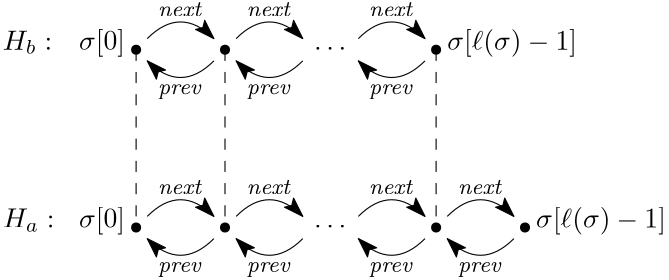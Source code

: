 <?xml version="1.0"?>
<!DOCTYPE ipe SYSTEM "ipe.dtd">
<ipe version="70212" creator="Ipe 7.2.12">
<info created="D:20200120132611" modified="D:20200120143100"/>
<ipestyle name="basic">
<symbol name="arrow/arc(spx)">
<path stroke="sym-stroke" fill="sym-stroke" pen="sym-pen">
0 0 m
-1 0.333 l
-1 -0.333 l
h
</path>
</symbol>
<symbol name="arrow/farc(spx)">
<path stroke="sym-stroke" fill="white" pen="sym-pen">
0 0 m
-1 0.333 l
-1 -0.333 l
h
</path>
</symbol>
<symbol name="arrow/ptarc(spx)">
<path stroke="sym-stroke" fill="sym-stroke" pen="sym-pen">
0 0 m
-1 0.333 l
-0.8 0 l
-1 -0.333 l
h
</path>
</symbol>
<symbol name="arrow/fptarc(spx)">
<path stroke="sym-stroke" fill="white" pen="sym-pen">
0 0 m
-1 0.333 l
-0.8 0 l
-1 -0.333 l
h
</path>
</symbol>
<symbol name="mark/circle(sx)" transformations="translations">
<path fill="sym-stroke">
0.6 0 0 0.6 0 0 e
0.4 0 0 0.4 0 0 e
</path>
</symbol>
<symbol name="mark/disk(sx)" transformations="translations">
<path fill="sym-stroke">
0.6 0 0 0.6 0 0 e
</path>
</symbol>
<symbol name="mark/fdisk(sfx)" transformations="translations">
<group>
<path fill="sym-fill">
0.5 0 0 0.5 0 0 e
</path>
<path fill="sym-stroke" fillrule="eofill">
0.6 0 0 0.6 0 0 e
0.4 0 0 0.4 0 0 e
</path>
</group>
</symbol>
<symbol name="mark/box(sx)" transformations="translations">
<path fill="sym-stroke" fillrule="eofill">
-0.6 -0.6 m
0.6 -0.6 l
0.6 0.6 l
-0.6 0.6 l
h
-0.4 -0.4 m
0.4 -0.4 l
0.4 0.4 l
-0.4 0.4 l
h
</path>
</symbol>
<symbol name="mark/square(sx)" transformations="translations">
<path fill="sym-stroke">
-0.6 -0.6 m
0.6 -0.6 l
0.6 0.6 l
-0.6 0.6 l
h
</path>
</symbol>
<symbol name="mark/fsquare(sfx)" transformations="translations">
<group>
<path fill="sym-fill">
-0.5 -0.5 m
0.5 -0.5 l
0.5 0.5 l
-0.5 0.5 l
h
</path>
<path fill="sym-stroke" fillrule="eofill">
-0.6 -0.6 m
0.6 -0.6 l
0.6 0.6 l
-0.6 0.6 l
h
-0.4 -0.4 m
0.4 -0.4 l
0.4 0.4 l
-0.4 0.4 l
h
</path>
</group>
</symbol>
<symbol name="mark/cross(sx)" transformations="translations">
<group>
<path fill="sym-stroke">
-0.43 -0.57 m
0.57 0.43 l
0.43 0.57 l
-0.57 -0.43 l
h
</path>
<path fill="sym-stroke">
-0.43 0.57 m
0.57 -0.43 l
0.43 -0.57 l
-0.57 0.43 l
h
</path>
</group>
</symbol>
<symbol name="arrow/fnormal(spx)">
<path stroke="sym-stroke" fill="white" pen="sym-pen">
0 0 m
-1 0.333 l
-1 -0.333 l
h
</path>
</symbol>
<symbol name="arrow/pointed(spx)">
<path stroke="sym-stroke" fill="sym-stroke" pen="sym-pen">
0 0 m
-1 0.333 l
-0.8 0 l
-1 -0.333 l
h
</path>
</symbol>
<symbol name="arrow/fpointed(spx)">
<path stroke="sym-stroke" fill="white" pen="sym-pen">
0 0 m
-1 0.333 l
-0.8 0 l
-1 -0.333 l
h
</path>
</symbol>
<symbol name="arrow/linear(spx)">
<path stroke="sym-stroke" pen="sym-pen">
-1 0.333 m
0 0 l
-1 -0.333 l
</path>
</symbol>
<symbol name="arrow/fdouble(spx)">
<path stroke="sym-stroke" fill="white" pen="sym-pen">
0 0 m
-1 0.333 l
-1 -0.333 l
h
-1 0 m
-2 0.333 l
-2 -0.333 l
h
</path>
</symbol>
<symbol name="arrow/double(spx)">
<path stroke="sym-stroke" fill="sym-stroke" pen="sym-pen">
0 0 m
-1 0.333 l
-1 -0.333 l
h
-1 0 m
-2 0.333 l
-2 -0.333 l
h
</path>
</symbol>
<pen name="heavier" value="0.8"/>
<pen name="fat" value="1.2"/>
<pen name="ultrafat" value="2"/>
<symbolsize name="large" value="5"/>
<symbolsize name="small" value="2"/>
<symbolsize name="tiny" value="1.1"/>
<arrowsize name="large" value="10"/>
<arrowsize name="small" value="5"/>
<arrowsize name="tiny" value="3"/>
<color name="red" value="1 0 0"/>
<color name="green" value="0 1 0"/>
<color name="blue" value="0 0 1"/>
<color name="yellow" value="1 1 0"/>
<color name="orange" value="1 0.647 0"/>
<color name="gold" value="1 0.843 0"/>
<color name="purple" value="0.627 0.125 0.941"/>
<color name="gray" value="0.745"/>
<color name="brown" value="0.647 0.165 0.165"/>
<color name="navy" value="0 0 0.502"/>
<color name="pink" value="1 0.753 0.796"/>
<color name="seagreen" value="0.18 0.545 0.341"/>
<color name="turquoise" value="0.251 0.878 0.816"/>
<color name="violet" value="0.933 0.51 0.933"/>
<color name="darkblue" value="0 0 0.545"/>
<color name="darkcyan" value="0 0.545 0.545"/>
<color name="darkgray" value="0.663"/>
<color name="darkgreen" value="0 0.392 0"/>
<color name="darkmagenta" value="0.545 0 0.545"/>
<color name="darkorange" value="1 0.549 0"/>
<color name="darkred" value="0.545 0 0"/>
<color name="lightblue" value="0.678 0.847 0.902"/>
<color name="lightcyan" value="0.878 1 1"/>
<color name="lightgray" value="0.827"/>
<color name="lightgreen" value="0.565 0.933 0.565"/>
<color name="lightyellow" value="1 1 0.878"/>
<dashstyle name="dashed" value="[4] 0"/>
<dashstyle name="dotted" value="[1 3] 0"/>
<dashstyle name="dash dotted" value="[4 2 1 2] 0"/>
<dashstyle name="dash dot dotted" value="[4 2 1 2 1 2] 0"/>
<textsize name="large" value="\large"/>
<textsize name="Large" value="\Large"/>
<textsize name="LARGE" value="\LARGE"/>
<textsize name="huge" value="\huge"/>
<textsize name="Huge" value="\Huge"/>
<textsize name="small" value="\small"/>
<textsize name="footnote" value="\footnotesize"/>
<textsize name="tiny" value="\tiny"/>
<textstyle name="center" begin="\begin{center}" end="\end{center}"/>
<textstyle name="itemize" begin="\begin{itemize}" end="\end{itemize}"/>
<textstyle name="item" begin="\begin{itemize}\item{}" end="\end{itemize}"/>
<gridsize name="4 pts" value="4"/>
<gridsize name="8 pts (~3 mm)" value="8"/>
<gridsize name="16 pts (~6 mm)" value="16"/>
<gridsize name="32 pts (~12 mm)" value="32"/>
<gridsize name="10 pts (~3.5 mm)" value="10"/>
<gridsize name="20 pts (~7 mm)" value="20"/>
<gridsize name="14 pts (~5 mm)" value="14"/>
<gridsize name="28 pts (~10 mm)" value="28"/>
<gridsize name="56 pts (~20 mm)" value="56"/>
<anglesize name="90 deg" value="90"/>
<anglesize name="60 deg" value="60"/>
<anglesize name="45 deg" value="45"/>
<anglesize name="30 deg" value="30"/>
<anglesize name="22.5 deg" value="22.5"/>
<opacity name="10%" value="0.1"/>
<opacity name="30%" value="0.3"/>
<opacity name="50%" value="0.5"/>
<opacity name="75%" value="0.75"/>
<tiling name="falling" angle="-60" step="4" width="1"/>
<tiling name="rising" angle="30" step="4" width="1"/>
</ipestyle>
<page>
<layer name="alpha"/>
<view layers="alpha" active="alpha"/>
<text layer="alpha" transformations="translations" pos="128 768" stroke="black" type="label" width="17.818" height="6.812" depth="1.49" valign="baseline">$H_b:$</text>
<text matrix="1 0 0 1 0 -64" transformations="translations" pos="128 768" stroke="black" type="label" width="18.636" height="6.812" depth="1.49" valign="baseline" style="math">H_a:</text>
<use name="mark/disk(sx)" pos="176 768" size="normal" stroke="black"/>
<use name="mark/disk(sx)" pos="208 768" size="normal" stroke="black"/>
<use matrix="1 0 0 1 -20 0" name="mark/disk(sx)" pos="304 768" size="normal" stroke="black"/>
<path stroke="black" arrow="ptarc/normal">
180 772 m
192 784
204 772 c
</path>
<path stroke="black" arrow="ptarc/normal">
204 764 m
192 752
180 764 c
</path>
<path stroke="black" arrow="ptarc/normal">
212 772 m
224 784
236 772 c
</path>
<path stroke="black" arrow="ptarc/normal">
236 764 m
224 752
212 764 c
</path>
<path matrix="1 0 0 1 -20 0" stroke="black" arrow="ptarc/normal">
276 772 m
288 784
300 772 c
</path>
<path matrix="1 0 0 1 -20 0" stroke="black" arrow="ptarc/normal">
300 764 m
288 752
276 764 c
</path>
<text transformations="translations" pos="240 768" stroke="black" type="label" width="11.623" height="1.052" depth="0" valign="baseline">$\ldots$</text>
<text matrix="1 0 0 1 4 -4" transformations="translations" pos="188 784" stroke="black" type="label" width="16.279" height="4.902" depth="0" halign="center" valign="baseline" size="footnote">$\mathit{next}$</text>
<text matrix="1 0 0 1 4 -32" transformations="translations" pos="188 784" stroke="black" type="label" width="16.271" height="3.431" depth="1.55" halign="center" valign="baseline" size="footnote" style="math">\mathit{prev}</text>
<text matrix="1 0 0 1 36 -4" transformations="translations" pos="188 784" stroke="black" type="label" width="16.279" height="4.902" depth="0" halign="center" valign="baseline" size="footnote" style="math">\mathit{next}</text>
<text matrix="1 0 0 1 80 -4" transformations="translations" pos="188 784" stroke="black" type="label" width="16.279" height="4.902" depth="0" halign="center" valign="baseline" size="footnote" style="math">\mathit{next}</text>
<text matrix="1 0 0 1 36 -32" transformations="translations" pos="188 784" stroke="black" type="label" width="16.271" height="3.431" depth="1.55" halign="center" valign="baseline" size="footnote" style="math">\mathit{prev}</text>
<text matrix="1 0 0 1 80 -32" transformations="translations" pos="188 784" stroke="black" type="label" width="16.271" height="3.431" depth="1.55" halign="center" valign="baseline" size="footnote" style="math">\mathit{prev}</text>
<use matrix="1 0 0 1 0 -64" name="mark/disk(sx)" pos="176 768" size="normal" stroke="black"/>
<use matrix="1 0 0 1 0 -64" name="mark/disk(sx)" pos="208 768" size="normal" stroke="black"/>
<use matrix="1 0 0 1 -20 -64" name="mark/disk(sx)" pos="304 768" size="normal" stroke="black"/>
<path matrix="1 0 0 1 0 -64" stroke="black" arrow="ptarc/normal">
180 772 m
192 784
204 772 c
</path>
<path matrix="1 0 0 1 0 -64" stroke="black" arrow="ptarc/normal">
204 764 m
192 752
180 764 c
</path>
<path matrix="1 0 0 1 0 -64" stroke="black" arrow="ptarc/normal">
212 772 m
224 784
236 772 c
</path>
<path matrix="1 0 0 1 0 -64" stroke="black" arrow="ptarc/normal">
236 764 m
224 752
212 764 c
</path>
<path matrix="1 0 0 1 -20 -64" stroke="black" arrow="ptarc/normal">
276 772 m
288 784
300 772 c
</path>
<path matrix="1 0 0 1 -20 -64" stroke="black" arrow="ptarc/normal">
300 764 m
288 752
276 764 c
</path>
<text matrix="1 0 0 1 0 -64" transformations="translations" pos="240 768" stroke="black" type="label" width="11.623" height="1.052" depth="0" valign="baseline" style="math">\ldots</text>
<text matrix="1 0 0 1 4 -68" transformations="translations" pos="188 784" stroke="black" type="label" width="16.279" height="4.902" depth="0" halign="center" valign="baseline" size="footnote" style="math">\mathit{next}</text>
<text matrix="1 0 0 1 4 -96" transformations="translations" pos="188 784" stroke="black" type="label" width="16.271" height="3.431" depth="1.55" halign="center" valign="baseline" size="footnote" style="math">\mathit{prev}</text>
<text matrix="1 0 0 1 36 -68" transformations="translations" pos="188 784" stroke="black" type="label" width="16.279" height="4.902" depth="0" halign="center" valign="baseline" size="footnote" style="math">\mathit{next}</text>
<text matrix="1 0 0 1 80 -68" transformations="translations" pos="188 784" stroke="black" type="label" width="16.279" height="4.902" depth="0" halign="center" valign="baseline" size="footnote" style="math">\mathit{next}</text>
<text matrix="1 0 0 1 36 -96" transformations="translations" pos="188 784" stroke="black" type="label" width="16.271" height="3.431" depth="1.55" halign="center" valign="baseline" size="footnote" style="math">\mathit{prev}</text>
<text matrix="1 0 0 1 80 -96" transformations="translations" pos="188 784" stroke="black" type="label" width="16.271" height="3.431" depth="1.55" halign="center" valign="baseline" size="footnote" style="math">\mathit{prev}</text>
<use matrix="1 0 0 1 12 -64" name="mark/disk(sx)" pos="304 768" size="normal" stroke="black"/>
<path matrix="1 0 0 1 12 -64" stroke="black" arrow="ptarc/normal">
276 772 m
288 784
300 772 c
</path>
<path matrix="1 0 0 1 12 -64" stroke="black" arrow="ptarc/normal">
300 764 m
288 752
276 764 c
</path>
<text matrix="1 0 0 1 112 -68" transformations="translations" pos="188 784" stroke="black" type="label" width="16.279" height="4.902" depth="0" halign="center" valign="baseline" size="footnote" style="math">\mathit{next}</text>
<text matrix="1 0 0 1 112 -96" transformations="translations" pos="188 784" stroke="black" type="label" width="16.271" height="3.431" depth="1.55" halign="center" valign="baseline" size="footnote" style="math">\mathit{prev}</text>
<path stroke="black" dash="dashed">
176 768 m
176 704 l
</path>
<path stroke="black" dash="dashed">
208 768 m
208 704 l
</path>
<path stroke="black" dash="dashed">
284 768 m
284 704 l
</path>
<text matrix="1 0 0 1 0 -48" transformations="translations" pos="172 816" stroke="black" type="label" width="16.566" height="7.473" depth="2.49" halign="right" valign="baseline">$\sigma[0]$</text>
<text matrix="1 0 0 1 116 -48" transformations="translations" pos="172 816" stroke="black" type="label" width="46.693" height="7.473" depth="2.49" valign="baseline" style="math">\sigma[\ell(\sigma)-1]</text>
<text matrix="1 0 0 1 0 -112" transformations="translations" pos="172 816" stroke="black" type="label" width="16.566" height="7.473" depth="2.49" halign="right" valign="baseline" style="math">\sigma[0]</text>
<text matrix="1 0 0 1 148 -112" transformations="translations" pos="172 816" stroke="black" type="label" width="46.693" height="7.473" depth="2.49" valign="baseline" style="math">\sigma[\ell(\sigma)-1]</text>
</page>
</ipe>
